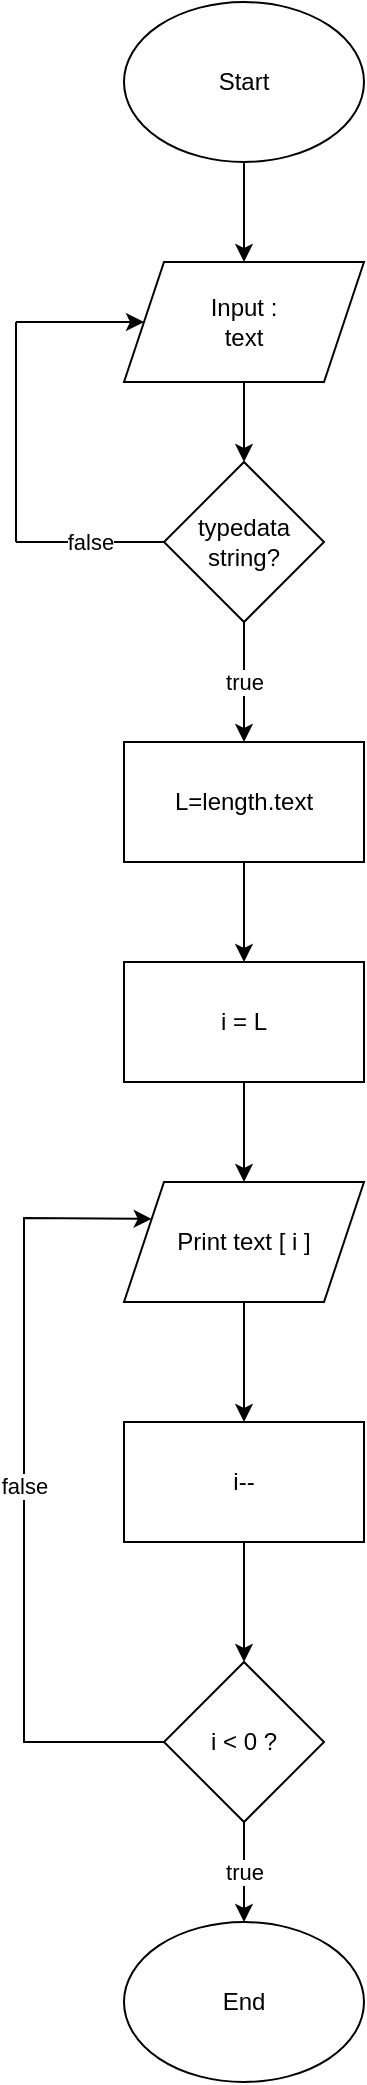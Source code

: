 <mxfile version="20.0.1" type="device"><diagram id="No8DXalk295gDBKn8qK0" name="Page-1"><mxGraphModel dx="1022" dy="478" grid="1" gridSize="10" guides="1" tooltips="1" connect="1" arrows="1" fold="1" page="1" pageScale="1" pageWidth="827" pageHeight="1169" math="0" shadow="0"><root><mxCell id="0"/><mxCell id="1" parent="0"/><mxCell id="4VYpdqHBX34WawfXWBeR-1" value="Start" style="ellipse;whiteSpace=wrap;html=1;" parent="1" vertex="1"><mxGeometry x="294" y="10" width="120" height="80" as="geometry"/></mxCell><mxCell id="4VYpdqHBX34WawfXWBeR-2" value="" style="endArrow=classic;html=1;rounded=0;exitX=0.5;exitY=1;exitDx=0;exitDy=0;" parent="1" source="4VYpdqHBX34WawfXWBeR-1" edge="1"><mxGeometry width="50" height="50" relative="1" as="geometry"><mxPoint x="360" y="200" as="sourcePoint"/><mxPoint x="354" y="140" as="targetPoint"/></mxGeometry></mxCell><mxCell id="4VYpdqHBX34WawfXWBeR-3" value="Input :&lt;br&gt;text" style="shape=parallelogram;perimeter=parallelogramPerimeter;whiteSpace=wrap;html=1;fixedSize=1;" parent="1" vertex="1"><mxGeometry x="294" y="140" width="120" height="60" as="geometry"/></mxCell><mxCell id="4VYpdqHBX34WawfXWBeR-4" value="" style="endArrow=classic;html=1;rounded=0;exitX=0.5;exitY=1;exitDx=0;exitDy=0;" parent="1" source="4VYpdqHBX34WawfXWBeR-3" edge="1"><mxGeometry width="50" height="50" relative="1" as="geometry"><mxPoint x="350" y="290" as="sourcePoint"/><mxPoint x="354" y="240" as="targetPoint"/></mxGeometry></mxCell><mxCell id="4VYpdqHBX34WawfXWBeR-5" value="typedata string?" style="rhombus;whiteSpace=wrap;html=1;" parent="1" vertex="1"><mxGeometry x="314" y="240" width="80" height="80" as="geometry"/></mxCell><mxCell id="4VYpdqHBX34WawfXWBeR-6" value="false" style="endArrow=none;html=1;rounded=0;exitX=0;exitY=0.5;exitDx=0;exitDy=0;" parent="1" source="4VYpdqHBX34WawfXWBeR-5" edge="1"><mxGeometry width="50" height="50" relative="1" as="geometry"><mxPoint x="470" y="280" as="sourcePoint"/><mxPoint x="240" y="280" as="targetPoint"/></mxGeometry></mxCell><mxCell id="4VYpdqHBX34WawfXWBeR-7" value="" style="endArrow=none;html=1;rounded=0;" parent="1" edge="1"><mxGeometry width="50" height="50" relative="1" as="geometry"><mxPoint x="240" y="280" as="sourcePoint"/><mxPoint x="240" y="170" as="targetPoint"/></mxGeometry></mxCell><mxCell id="4VYpdqHBX34WawfXWBeR-8" value="" style="endArrow=classic;html=1;rounded=0;entryX=0;entryY=0.5;entryDx=0;entryDy=0;" parent="1" target="4VYpdqHBX34WawfXWBeR-3" edge="1"><mxGeometry width="50" height="50" relative="1" as="geometry"><mxPoint x="240" y="170" as="sourcePoint"/><mxPoint x="300" y="150" as="targetPoint"/></mxGeometry></mxCell><mxCell id="4VYpdqHBX34WawfXWBeR-9" value="true" style="endArrow=classic;html=1;rounded=0;exitX=0.5;exitY=1;exitDx=0;exitDy=0;" parent="1" source="4VYpdqHBX34WawfXWBeR-5" edge="1"><mxGeometry width="50" height="50" relative="1" as="geometry"><mxPoint x="470" y="380" as="sourcePoint"/><mxPoint x="354" y="380" as="targetPoint"/></mxGeometry></mxCell><mxCell id="4VYpdqHBX34WawfXWBeR-11" value="L=length.text" style="rounded=0;whiteSpace=wrap;html=1;" parent="1" vertex="1"><mxGeometry x="294" y="380" width="120" height="60" as="geometry"/></mxCell><mxCell id="4VYpdqHBX34WawfXWBeR-12" value="" style="endArrow=classic;html=1;rounded=0;exitX=0.5;exitY=1;exitDx=0;exitDy=0;" parent="1" source="4VYpdqHBX34WawfXWBeR-11" edge="1"><mxGeometry width="50" height="50" relative="1" as="geometry"><mxPoint x="470" y="480" as="sourcePoint"/><mxPoint x="354" y="490" as="targetPoint"/></mxGeometry></mxCell><mxCell id="4VYpdqHBX34WawfXWBeR-13" value="i = L" style="rounded=0;whiteSpace=wrap;html=1;" parent="1" vertex="1"><mxGeometry x="294" y="490" width="120" height="60" as="geometry"/></mxCell><mxCell id="4VYpdqHBX34WawfXWBeR-14" value="" style="endArrow=classic;html=1;rounded=0;exitX=0.5;exitY=1;exitDx=0;exitDy=0;" parent="1" source="4VYpdqHBX34WawfXWBeR-13" edge="1"><mxGeometry width="50" height="50" relative="1" as="geometry"><mxPoint x="470" y="570" as="sourcePoint"/><mxPoint x="354" y="600" as="targetPoint"/></mxGeometry></mxCell><mxCell id="4VYpdqHBX34WawfXWBeR-15" value="i &amp;lt; 0 ?" style="rhombus;whiteSpace=wrap;html=1;" parent="1" vertex="1"><mxGeometry x="314" y="840" width="80" height="80" as="geometry"/></mxCell><mxCell id="4VYpdqHBX34WawfXWBeR-16" value="true" style="endArrow=classic;html=1;rounded=0;exitX=0.5;exitY=1;exitDx=0;exitDy=0;" parent="1" source="4VYpdqHBX34WawfXWBeR-15" edge="1"><mxGeometry width="50" height="50" relative="1" as="geometry"><mxPoint x="470" y="800" as="sourcePoint"/><mxPoint x="354" y="970" as="targetPoint"/><Array as="points"/></mxGeometry></mxCell><mxCell id="4VYpdqHBX34WawfXWBeR-17" value="false" style="endArrow=classic;html=1;rounded=0;exitX=0;exitY=0.5;exitDx=0;exitDy=0;entryX=0;entryY=0.25;entryDx=0;entryDy=0;" parent="1" source="4VYpdqHBX34WawfXWBeR-15" edge="1" target="4VYpdqHBX34WawfXWBeR-18"><mxGeometry width="50" height="50" relative="1" as="geometry"><mxPoint x="314" y="645" as="sourcePoint"/><mxPoint x="294" y="525" as="targetPoint"/><Array as="points"><mxPoint x="244" y="880"/><mxPoint x="244" y="618"/></Array></mxGeometry></mxCell><mxCell id="4VYpdqHBX34WawfXWBeR-18" value="Print text [ i ]" style="shape=parallelogram;perimeter=parallelogramPerimeter;whiteSpace=wrap;html=1;fixedSize=1;" parent="1" vertex="1"><mxGeometry x="294" y="600" width="120" height="60" as="geometry"/></mxCell><mxCell id="4VYpdqHBX34WawfXWBeR-19" value="" style="endArrow=classic;html=1;rounded=0;exitX=0.5;exitY=1;exitDx=0;exitDy=0;" parent="1" source="4VYpdqHBX34WawfXWBeR-18" edge="1"><mxGeometry width="50" height="50" relative="1" as="geometry"><mxPoint x="470" y="670" as="sourcePoint"/><mxPoint x="354" y="720" as="targetPoint"/></mxGeometry></mxCell><mxCell id="4VYpdqHBX34WawfXWBeR-20" value="End" style="ellipse;whiteSpace=wrap;html=1;" parent="1" vertex="1"><mxGeometry x="294" y="970" width="120" height="80" as="geometry"/></mxCell><mxCell id="4VYpdqHBX34WawfXWBeR-21" value="i--" style="rounded=0;whiteSpace=wrap;html=1;" parent="1" vertex="1"><mxGeometry x="294" y="720" width="120" height="60" as="geometry"/></mxCell><mxCell id="4VYpdqHBX34WawfXWBeR-22" value="" style="endArrow=classic;html=1;rounded=0;exitX=0.5;exitY=1;exitDx=0;exitDy=0;entryX=0.5;entryY=0;entryDx=0;entryDy=0;" parent="1" source="4VYpdqHBX34WawfXWBeR-21" target="4VYpdqHBX34WawfXWBeR-15" edge="1"><mxGeometry width="50" height="50" relative="1" as="geometry"><mxPoint x="420" y="870" as="sourcePoint"/><mxPoint x="470" y="820" as="targetPoint"/></mxGeometry></mxCell></root></mxGraphModel></diagram></mxfile>